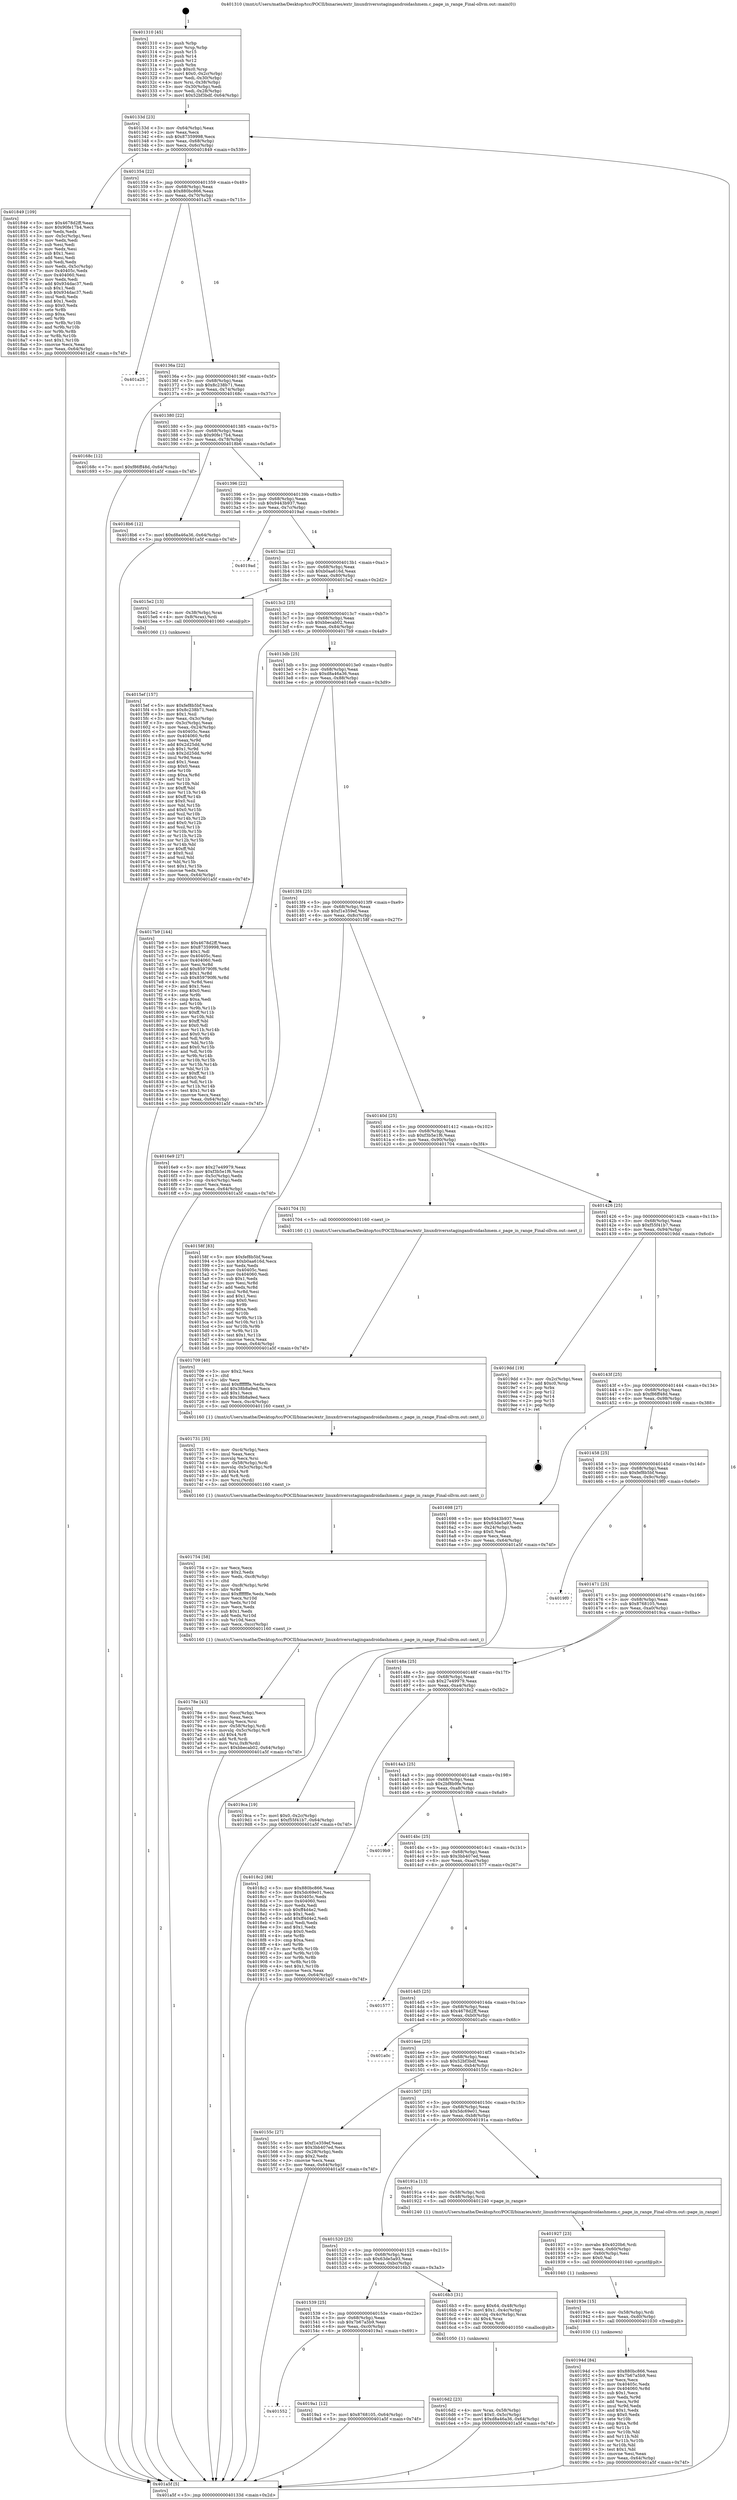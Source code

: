 digraph "0x401310" {
  label = "0x401310 (/mnt/c/Users/mathe/Desktop/tcc/POCII/binaries/extr_linuxdriversstagingandroidashmem.c_page_in_range_Final-ollvm.out::main(0))"
  labelloc = "t"
  node[shape=record]

  Entry [label="",width=0.3,height=0.3,shape=circle,fillcolor=black,style=filled]
  "0x40133d" [label="{
     0x40133d [23]\l
     | [instrs]\l
     &nbsp;&nbsp;0x40133d \<+3\>: mov -0x64(%rbp),%eax\l
     &nbsp;&nbsp;0x401340 \<+2\>: mov %eax,%ecx\l
     &nbsp;&nbsp;0x401342 \<+6\>: sub $0x87359998,%ecx\l
     &nbsp;&nbsp;0x401348 \<+3\>: mov %eax,-0x68(%rbp)\l
     &nbsp;&nbsp;0x40134b \<+3\>: mov %ecx,-0x6c(%rbp)\l
     &nbsp;&nbsp;0x40134e \<+6\>: je 0000000000401849 \<main+0x539\>\l
  }"]
  "0x401849" [label="{
     0x401849 [109]\l
     | [instrs]\l
     &nbsp;&nbsp;0x401849 \<+5\>: mov $0x4678d2ff,%eax\l
     &nbsp;&nbsp;0x40184e \<+5\>: mov $0x90fe17b4,%ecx\l
     &nbsp;&nbsp;0x401853 \<+2\>: xor %edx,%edx\l
     &nbsp;&nbsp;0x401855 \<+3\>: mov -0x5c(%rbp),%esi\l
     &nbsp;&nbsp;0x401858 \<+2\>: mov %edx,%edi\l
     &nbsp;&nbsp;0x40185a \<+2\>: sub %esi,%edi\l
     &nbsp;&nbsp;0x40185c \<+2\>: mov %edx,%esi\l
     &nbsp;&nbsp;0x40185e \<+3\>: sub $0x1,%esi\l
     &nbsp;&nbsp;0x401861 \<+2\>: add %esi,%edi\l
     &nbsp;&nbsp;0x401863 \<+2\>: sub %edi,%edx\l
     &nbsp;&nbsp;0x401865 \<+3\>: mov %edx,-0x5c(%rbp)\l
     &nbsp;&nbsp;0x401868 \<+7\>: mov 0x40405c,%edx\l
     &nbsp;&nbsp;0x40186f \<+7\>: mov 0x404060,%esi\l
     &nbsp;&nbsp;0x401876 \<+2\>: mov %edx,%edi\l
     &nbsp;&nbsp;0x401878 \<+6\>: add $0x934dac37,%edi\l
     &nbsp;&nbsp;0x40187e \<+3\>: sub $0x1,%edi\l
     &nbsp;&nbsp;0x401881 \<+6\>: sub $0x934dac37,%edi\l
     &nbsp;&nbsp;0x401887 \<+3\>: imul %edi,%edx\l
     &nbsp;&nbsp;0x40188a \<+3\>: and $0x1,%edx\l
     &nbsp;&nbsp;0x40188d \<+3\>: cmp $0x0,%edx\l
     &nbsp;&nbsp;0x401890 \<+4\>: sete %r8b\l
     &nbsp;&nbsp;0x401894 \<+3\>: cmp $0xa,%esi\l
     &nbsp;&nbsp;0x401897 \<+4\>: setl %r9b\l
     &nbsp;&nbsp;0x40189b \<+3\>: mov %r8b,%r10b\l
     &nbsp;&nbsp;0x40189e \<+3\>: and %r9b,%r10b\l
     &nbsp;&nbsp;0x4018a1 \<+3\>: xor %r9b,%r8b\l
     &nbsp;&nbsp;0x4018a4 \<+3\>: or %r8b,%r10b\l
     &nbsp;&nbsp;0x4018a7 \<+4\>: test $0x1,%r10b\l
     &nbsp;&nbsp;0x4018ab \<+3\>: cmovne %ecx,%eax\l
     &nbsp;&nbsp;0x4018ae \<+3\>: mov %eax,-0x64(%rbp)\l
     &nbsp;&nbsp;0x4018b1 \<+5\>: jmp 0000000000401a5f \<main+0x74f\>\l
  }"]
  "0x401354" [label="{
     0x401354 [22]\l
     | [instrs]\l
     &nbsp;&nbsp;0x401354 \<+5\>: jmp 0000000000401359 \<main+0x49\>\l
     &nbsp;&nbsp;0x401359 \<+3\>: mov -0x68(%rbp),%eax\l
     &nbsp;&nbsp;0x40135c \<+5\>: sub $0x880bc866,%eax\l
     &nbsp;&nbsp;0x401361 \<+3\>: mov %eax,-0x70(%rbp)\l
     &nbsp;&nbsp;0x401364 \<+6\>: je 0000000000401a25 \<main+0x715\>\l
  }"]
  Exit [label="",width=0.3,height=0.3,shape=circle,fillcolor=black,style=filled,peripheries=2]
  "0x401a25" [label="{
     0x401a25\l
  }", style=dashed]
  "0x40136a" [label="{
     0x40136a [22]\l
     | [instrs]\l
     &nbsp;&nbsp;0x40136a \<+5\>: jmp 000000000040136f \<main+0x5f\>\l
     &nbsp;&nbsp;0x40136f \<+3\>: mov -0x68(%rbp),%eax\l
     &nbsp;&nbsp;0x401372 \<+5\>: sub $0x8c238b71,%eax\l
     &nbsp;&nbsp;0x401377 \<+3\>: mov %eax,-0x74(%rbp)\l
     &nbsp;&nbsp;0x40137a \<+6\>: je 000000000040168c \<main+0x37c\>\l
  }"]
  "0x401552" [label="{
     0x401552\l
  }", style=dashed]
  "0x40168c" [label="{
     0x40168c [12]\l
     | [instrs]\l
     &nbsp;&nbsp;0x40168c \<+7\>: movl $0xf86ff48d,-0x64(%rbp)\l
     &nbsp;&nbsp;0x401693 \<+5\>: jmp 0000000000401a5f \<main+0x74f\>\l
  }"]
  "0x401380" [label="{
     0x401380 [22]\l
     | [instrs]\l
     &nbsp;&nbsp;0x401380 \<+5\>: jmp 0000000000401385 \<main+0x75\>\l
     &nbsp;&nbsp;0x401385 \<+3\>: mov -0x68(%rbp),%eax\l
     &nbsp;&nbsp;0x401388 \<+5\>: sub $0x90fe17b4,%eax\l
     &nbsp;&nbsp;0x40138d \<+3\>: mov %eax,-0x78(%rbp)\l
     &nbsp;&nbsp;0x401390 \<+6\>: je 00000000004018b6 \<main+0x5a6\>\l
  }"]
  "0x4019a1" [label="{
     0x4019a1 [12]\l
     | [instrs]\l
     &nbsp;&nbsp;0x4019a1 \<+7\>: movl $0x8768105,-0x64(%rbp)\l
     &nbsp;&nbsp;0x4019a8 \<+5\>: jmp 0000000000401a5f \<main+0x74f\>\l
  }"]
  "0x4018b6" [label="{
     0x4018b6 [12]\l
     | [instrs]\l
     &nbsp;&nbsp;0x4018b6 \<+7\>: movl $0xd8a46a36,-0x64(%rbp)\l
     &nbsp;&nbsp;0x4018bd \<+5\>: jmp 0000000000401a5f \<main+0x74f\>\l
  }"]
  "0x401396" [label="{
     0x401396 [22]\l
     | [instrs]\l
     &nbsp;&nbsp;0x401396 \<+5\>: jmp 000000000040139b \<main+0x8b\>\l
     &nbsp;&nbsp;0x40139b \<+3\>: mov -0x68(%rbp),%eax\l
     &nbsp;&nbsp;0x40139e \<+5\>: sub $0x9443b937,%eax\l
     &nbsp;&nbsp;0x4013a3 \<+3\>: mov %eax,-0x7c(%rbp)\l
     &nbsp;&nbsp;0x4013a6 \<+6\>: je 00000000004019ad \<main+0x69d\>\l
  }"]
  "0x40194d" [label="{
     0x40194d [84]\l
     | [instrs]\l
     &nbsp;&nbsp;0x40194d \<+5\>: mov $0x880bc866,%eax\l
     &nbsp;&nbsp;0x401952 \<+5\>: mov $0x7b67a5b9,%esi\l
     &nbsp;&nbsp;0x401957 \<+2\>: xor %ecx,%ecx\l
     &nbsp;&nbsp;0x401959 \<+7\>: mov 0x40405c,%edx\l
     &nbsp;&nbsp;0x401960 \<+8\>: mov 0x404060,%r8d\l
     &nbsp;&nbsp;0x401968 \<+3\>: sub $0x1,%ecx\l
     &nbsp;&nbsp;0x40196b \<+3\>: mov %edx,%r9d\l
     &nbsp;&nbsp;0x40196e \<+3\>: add %ecx,%r9d\l
     &nbsp;&nbsp;0x401971 \<+4\>: imul %r9d,%edx\l
     &nbsp;&nbsp;0x401975 \<+3\>: and $0x1,%edx\l
     &nbsp;&nbsp;0x401978 \<+3\>: cmp $0x0,%edx\l
     &nbsp;&nbsp;0x40197b \<+4\>: sete %r10b\l
     &nbsp;&nbsp;0x40197f \<+4\>: cmp $0xa,%r8d\l
     &nbsp;&nbsp;0x401983 \<+4\>: setl %r11b\l
     &nbsp;&nbsp;0x401987 \<+3\>: mov %r10b,%bl\l
     &nbsp;&nbsp;0x40198a \<+3\>: and %r11b,%bl\l
     &nbsp;&nbsp;0x40198d \<+3\>: xor %r11b,%r10b\l
     &nbsp;&nbsp;0x401990 \<+3\>: or %r10b,%bl\l
     &nbsp;&nbsp;0x401993 \<+3\>: test $0x1,%bl\l
     &nbsp;&nbsp;0x401996 \<+3\>: cmovne %esi,%eax\l
     &nbsp;&nbsp;0x401999 \<+3\>: mov %eax,-0x64(%rbp)\l
     &nbsp;&nbsp;0x40199c \<+5\>: jmp 0000000000401a5f \<main+0x74f\>\l
  }"]
  "0x4019ad" [label="{
     0x4019ad\l
  }", style=dashed]
  "0x4013ac" [label="{
     0x4013ac [22]\l
     | [instrs]\l
     &nbsp;&nbsp;0x4013ac \<+5\>: jmp 00000000004013b1 \<main+0xa1\>\l
     &nbsp;&nbsp;0x4013b1 \<+3\>: mov -0x68(%rbp),%eax\l
     &nbsp;&nbsp;0x4013b4 \<+5\>: sub $0xb0aa616d,%eax\l
     &nbsp;&nbsp;0x4013b9 \<+3\>: mov %eax,-0x80(%rbp)\l
     &nbsp;&nbsp;0x4013bc \<+6\>: je 00000000004015e2 \<main+0x2d2\>\l
  }"]
  "0x40193e" [label="{
     0x40193e [15]\l
     | [instrs]\l
     &nbsp;&nbsp;0x40193e \<+4\>: mov -0x58(%rbp),%rdi\l
     &nbsp;&nbsp;0x401942 \<+6\>: mov %eax,-0xd0(%rbp)\l
     &nbsp;&nbsp;0x401948 \<+5\>: call 0000000000401030 \<free@plt\>\l
     | [calls]\l
     &nbsp;&nbsp;0x401030 \{1\} (unknown)\l
  }"]
  "0x4015e2" [label="{
     0x4015e2 [13]\l
     | [instrs]\l
     &nbsp;&nbsp;0x4015e2 \<+4\>: mov -0x38(%rbp),%rax\l
     &nbsp;&nbsp;0x4015e6 \<+4\>: mov 0x8(%rax),%rdi\l
     &nbsp;&nbsp;0x4015ea \<+5\>: call 0000000000401060 \<atoi@plt\>\l
     | [calls]\l
     &nbsp;&nbsp;0x401060 \{1\} (unknown)\l
  }"]
  "0x4013c2" [label="{
     0x4013c2 [25]\l
     | [instrs]\l
     &nbsp;&nbsp;0x4013c2 \<+5\>: jmp 00000000004013c7 \<main+0xb7\>\l
     &nbsp;&nbsp;0x4013c7 \<+3\>: mov -0x68(%rbp),%eax\l
     &nbsp;&nbsp;0x4013ca \<+5\>: sub $0xbbecab02,%eax\l
     &nbsp;&nbsp;0x4013cf \<+6\>: mov %eax,-0x84(%rbp)\l
     &nbsp;&nbsp;0x4013d5 \<+6\>: je 00000000004017b9 \<main+0x4a9\>\l
  }"]
  "0x401927" [label="{
     0x401927 [23]\l
     | [instrs]\l
     &nbsp;&nbsp;0x401927 \<+10\>: movabs $0x4020b6,%rdi\l
     &nbsp;&nbsp;0x401931 \<+3\>: mov %eax,-0x60(%rbp)\l
     &nbsp;&nbsp;0x401934 \<+3\>: mov -0x60(%rbp),%esi\l
     &nbsp;&nbsp;0x401937 \<+2\>: mov $0x0,%al\l
     &nbsp;&nbsp;0x401939 \<+5\>: call 0000000000401040 \<printf@plt\>\l
     | [calls]\l
     &nbsp;&nbsp;0x401040 \{1\} (unknown)\l
  }"]
  "0x4017b9" [label="{
     0x4017b9 [144]\l
     | [instrs]\l
     &nbsp;&nbsp;0x4017b9 \<+5\>: mov $0x4678d2ff,%eax\l
     &nbsp;&nbsp;0x4017be \<+5\>: mov $0x87359998,%ecx\l
     &nbsp;&nbsp;0x4017c3 \<+2\>: mov $0x1,%dl\l
     &nbsp;&nbsp;0x4017c5 \<+7\>: mov 0x40405c,%esi\l
     &nbsp;&nbsp;0x4017cc \<+7\>: mov 0x404060,%edi\l
     &nbsp;&nbsp;0x4017d3 \<+3\>: mov %esi,%r8d\l
     &nbsp;&nbsp;0x4017d6 \<+7\>: add $0x859790f6,%r8d\l
     &nbsp;&nbsp;0x4017dd \<+4\>: sub $0x1,%r8d\l
     &nbsp;&nbsp;0x4017e1 \<+7\>: sub $0x859790f6,%r8d\l
     &nbsp;&nbsp;0x4017e8 \<+4\>: imul %r8d,%esi\l
     &nbsp;&nbsp;0x4017ec \<+3\>: and $0x1,%esi\l
     &nbsp;&nbsp;0x4017ef \<+3\>: cmp $0x0,%esi\l
     &nbsp;&nbsp;0x4017f2 \<+4\>: sete %r9b\l
     &nbsp;&nbsp;0x4017f6 \<+3\>: cmp $0xa,%edi\l
     &nbsp;&nbsp;0x4017f9 \<+4\>: setl %r10b\l
     &nbsp;&nbsp;0x4017fd \<+3\>: mov %r9b,%r11b\l
     &nbsp;&nbsp;0x401800 \<+4\>: xor $0xff,%r11b\l
     &nbsp;&nbsp;0x401804 \<+3\>: mov %r10b,%bl\l
     &nbsp;&nbsp;0x401807 \<+3\>: xor $0xff,%bl\l
     &nbsp;&nbsp;0x40180a \<+3\>: xor $0x0,%dl\l
     &nbsp;&nbsp;0x40180d \<+3\>: mov %r11b,%r14b\l
     &nbsp;&nbsp;0x401810 \<+4\>: and $0x0,%r14b\l
     &nbsp;&nbsp;0x401814 \<+3\>: and %dl,%r9b\l
     &nbsp;&nbsp;0x401817 \<+3\>: mov %bl,%r15b\l
     &nbsp;&nbsp;0x40181a \<+4\>: and $0x0,%r15b\l
     &nbsp;&nbsp;0x40181e \<+3\>: and %dl,%r10b\l
     &nbsp;&nbsp;0x401821 \<+3\>: or %r9b,%r14b\l
     &nbsp;&nbsp;0x401824 \<+3\>: or %r10b,%r15b\l
     &nbsp;&nbsp;0x401827 \<+3\>: xor %r15b,%r14b\l
     &nbsp;&nbsp;0x40182a \<+3\>: or %bl,%r11b\l
     &nbsp;&nbsp;0x40182d \<+4\>: xor $0xff,%r11b\l
     &nbsp;&nbsp;0x401831 \<+3\>: or $0x0,%dl\l
     &nbsp;&nbsp;0x401834 \<+3\>: and %dl,%r11b\l
     &nbsp;&nbsp;0x401837 \<+3\>: or %r11b,%r14b\l
     &nbsp;&nbsp;0x40183a \<+4\>: test $0x1,%r14b\l
     &nbsp;&nbsp;0x40183e \<+3\>: cmovne %ecx,%eax\l
     &nbsp;&nbsp;0x401841 \<+3\>: mov %eax,-0x64(%rbp)\l
     &nbsp;&nbsp;0x401844 \<+5\>: jmp 0000000000401a5f \<main+0x74f\>\l
  }"]
  "0x4013db" [label="{
     0x4013db [25]\l
     | [instrs]\l
     &nbsp;&nbsp;0x4013db \<+5\>: jmp 00000000004013e0 \<main+0xd0\>\l
     &nbsp;&nbsp;0x4013e0 \<+3\>: mov -0x68(%rbp),%eax\l
     &nbsp;&nbsp;0x4013e3 \<+5\>: sub $0xd8a46a36,%eax\l
     &nbsp;&nbsp;0x4013e8 \<+6\>: mov %eax,-0x88(%rbp)\l
     &nbsp;&nbsp;0x4013ee \<+6\>: je 00000000004016e9 \<main+0x3d9\>\l
  }"]
  "0x40178e" [label="{
     0x40178e [43]\l
     | [instrs]\l
     &nbsp;&nbsp;0x40178e \<+6\>: mov -0xcc(%rbp),%ecx\l
     &nbsp;&nbsp;0x401794 \<+3\>: imul %eax,%ecx\l
     &nbsp;&nbsp;0x401797 \<+3\>: movslq %ecx,%rsi\l
     &nbsp;&nbsp;0x40179a \<+4\>: mov -0x58(%rbp),%rdi\l
     &nbsp;&nbsp;0x40179e \<+4\>: movslq -0x5c(%rbp),%r8\l
     &nbsp;&nbsp;0x4017a2 \<+4\>: shl $0x4,%r8\l
     &nbsp;&nbsp;0x4017a6 \<+3\>: add %r8,%rdi\l
     &nbsp;&nbsp;0x4017a9 \<+4\>: mov %rsi,0x8(%rdi)\l
     &nbsp;&nbsp;0x4017ad \<+7\>: movl $0xbbecab02,-0x64(%rbp)\l
     &nbsp;&nbsp;0x4017b4 \<+5\>: jmp 0000000000401a5f \<main+0x74f\>\l
  }"]
  "0x4016e9" [label="{
     0x4016e9 [27]\l
     | [instrs]\l
     &nbsp;&nbsp;0x4016e9 \<+5\>: mov $0x27e49979,%eax\l
     &nbsp;&nbsp;0x4016ee \<+5\>: mov $0xf3b5e1f6,%ecx\l
     &nbsp;&nbsp;0x4016f3 \<+3\>: mov -0x5c(%rbp),%edx\l
     &nbsp;&nbsp;0x4016f6 \<+3\>: cmp -0x4c(%rbp),%edx\l
     &nbsp;&nbsp;0x4016f9 \<+3\>: cmovl %ecx,%eax\l
     &nbsp;&nbsp;0x4016fc \<+3\>: mov %eax,-0x64(%rbp)\l
     &nbsp;&nbsp;0x4016ff \<+5\>: jmp 0000000000401a5f \<main+0x74f\>\l
  }"]
  "0x4013f4" [label="{
     0x4013f4 [25]\l
     | [instrs]\l
     &nbsp;&nbsp;0x4013f4 \<+5\>: jmp 00000000004013f9 \<main+0xe9\>\l
     &nbsp;&nbsp;0x4013f9 \<+3\>: mov -0x68(%rbp),%eax\l
     &nbsp;&nbsp;0x4013fc \<+5\>: sub $0xf1e359ef,%eax\l
     &nbsp;&nbsp;0x401401 \<+6\>: mov %eax,-0x8c(%rbp)\l
     &nbsp;&nbsp;0x401407 \<+6\>: je 000000000040158f \<main+0x27f\>\l
  }"]
  "0x401754" [label="{
     0x401754 [58]\l
     | [instrs]\l
     &nbsp;&nbsp;0x401754 \<+2\>: xor %ecx,%ecx\l
     &nbsp;&nbsp;0x401756 \<+5\>: mov $0x2,%edx\l
     &nbsp;&nbsp;0x40175b \<+6\>: mov %edx,-0xc8(%rbp)\l
     &nbsp;&nbsp;0x401761 \<+1\>: cltd\l
     &nbsp;&nbsp;0x401762 \<+7\>: mov -0xc8(%rbp),%r9d\l
     &nbsp;&nbsp;0x401769 \<+3\>: idiv %r9d\l
     &nbsp;&nbsp;0x40176c \<+6\>: imul $0xfffffffe,%edx,%edx\l
     &nbsp;&nbsp;0x401772 \<+3\>: mov %ecx,%r10d\l
     &nbsp;&nbsp;0x401775 \<+3\>: sub %edx,%r10d\l
     &nbsp;&nbsp;0x401778 \<+2\>: mov %ecx,%edx\l
     &nbsp;&nbsp;0x40177a \<+3\>: sub $0x1,%edx\l
     &nbsp;&nbsp;0x40177d \<+3\>: add %edx,%r10d\l
     &nbsp;&nbsp;0x401780 \<+3\>: sub %r10d,%ecx\l
     &nbsp;&nbsp;0x401783 \<+6\>: mov %ecx,-0xcc(%rbp)\l
     &nbsp;&nbsp;0x401789 \<+5\>: call 0000000000401160 \<next_i\>\l
     | [calls]\l
     &nbsp;&nbsp;0x401160 \{1\} (/mnt/c/Users/mathe/Desktop/tcc/POCII/binaries/extr_linuxdriversstagingandroidashmem.c_page_in_range_Final-ollvm.out::next_i)\l
  }"]
  "0x40158f" [label="{
     0x40158f [83]\l
     | [instrs]\l
     &nbsp;&nbsp;0x40158f \<+5\>: mov $0xfef8b5bf,%eax\l
     &nbsp;&nbsp;0x401594 \<+5\>: mov $0xb0aa616d,%ecx\l
     &nbsp;&nbsp;0x401599 \<+2\>: xor %edx,%edx\l
     &nbsp;&nbsp;0x40159b \<+7\>: mov 0x40405c,%esi\l
     &nbsp;&nbsp;0x4015a2 \<+7\>: mov 0x404060,%edi\l
     &nbsp;&nbsp;0x4015a9 \<+3\>: sub $0x1,%edx\l
     &nbsp;&nbsp;0x4015ac \<+3\>: mov %esi,%r8d\l
     &nbsp;&nbsp;0x4015af \<+3\>: add %edx,%r8d\l
     &nbsp;&nbsp;0x4015b2 \<+4\>: imul %r8d,%esi\l
     &nbsp;&nbsp;0x4015b6 \<+3\>: and $0x1,%esi\l
     &nbsp;&nbsp;0x4015b9 \<+3\>: cmp $0x0,%esi\l
     &nbsp;&nbsp;0x4015bc \<+4\>: sete %r9b\l
     &nbsp;&nbsp;0x4015c0 \<+3\>: cmp $0xa,%edi\l
     &nbsp;&nbsp;0x4015c3 \<+4\>: setl %r10b\l
     &nbsp;&nbsp;0x4015c7 \<+3\>: mov %r9b,%r11b\l
     &nbsp;&nbsp;0x4015ca \<+3\>: and %r10b,%r11b\l
     &nbsp;&nbsp;0x4015cd \<+3\>: xor %r10b,%r9b\l
     &nbsp;&nbsp;0x4015d0 \<+3\>: or %r9b,%r11b\l
     &nbsp;&nbsp;0x4015d3 \<+4\>: test $0x1,%r11b\l
     &nbsp;&nbsp;0x4015d7 \<+3\>: cmovne %ecx,%eax\l
     &nbsp;&nbsp;0x4015da \<+3\>: mov %eax,-0x64(%rbp)\l
     &nbsp;&nbsp;0x4015dd \<+5\>: jmp 0000000000401a5f \<main+0x74f\>\l
  }"]
  "0x40140d" [label="{
     0x40140d [25]\l
     | [instrs]\l
     &nbsp;&nbsp;0x40140d \<+5\>: jmp 0000000000401412 \<main+0x102\>\l
     &nbsp;&nbsp;0x401412 \<+3\>: mov -0x68(%rbp),%eax\l
     &nbsp;&nbsp;0x401415 \<+5\>: sub $0xf3b5e1f6,%eax\l
     &nbsp;&nbsp;0x40141a \<+6\>: mov %eax,-0x90(%rbp)\l
     &nbsp;&nbsp;0x401420 \<+6\>: je 0000000000401704 \<main+0x3f4\>\l
  }"]
  "0x401731" [label="{
     0x401731 [35]\l
     | [instrs]\l
     &nbsp;&nbsp;0x401731 \<+6\>: mov -0xc4(%rbp),%ecx\l
     &nbsp;&nbsp;0x401737 \<+3\>: imul %eax,%ecx\l
     &nbsp;&nbsp;0x40173a \<+3\>: movslq %ecx,%rsi\l
     &nbsp;&nbsp;0x40173d \<+4\>: mov -0x58(%rbp),%rdi\l
     &nbsp;&nbsp;0x401741 \<+4\>: movslq -0x5c(%rbp),%r8\l
     &nbsp;&nbsp;0x401745 \<+4\>: shl $0x4,%r8\l
     &nbsp;&nbsp;0x401749 \<+3\>: add %r8,%rdi\l
     &nbsp;&nbsp;0x40174c \<+3\>: mov %rsi,(%rdi)\l
     &nbsp;&nbsp;0x40174f \<+5\>: call 0000000000401160 \<next_i\>\l
     | [calls]\l
     &nbsp;&nbsp;0x401160 \{1\} (/mnt/c/Users/mathe/Desktop/tcc/POCII/binaries/extr_linuxdriversstagingandroidashmem.c_page_in_range_Final-ollvm.out::next_i)\l
  }"]
  "0x401704" [label="{
     0x401704 [5]\l
     | [instrs]\l
     &nbsp;&nbsp;0x401704 \<+5\>: call 0000000000401160 \<next_i\>\l
     | [calls]\l
     &nbsp;&nbsp;0x401160 \{1\} (/mnt/c/Users/mathe/Desktop/tcc/POCII/binaries/extr_linuxdriversstagingandroidashmem.c_page_in_range_Final-ollvm.out::next_i)\l
  }"]
  "0x401426" [label="{
     0x401426 [25]\l
     | [instrs]\l
     &nbsp;&nbsp;0x401426 \<+5\>: jmp 000000000040142b \<main+0x11b\>\l
     &nbsp;&nbsp;0x40142b \<+3\>: mov -0x68(%rbp),%eax\l
     &nbsp;&nbsp;0x40142e \<+5\>: sub $0xf55f41b7,%eax\l
     &nbsp;&nbsp;0x401433 \<+6\>: mov %eax,-0x94(%rbp)\l
     &nbsp;&nbsp;0x401439 \<+6\>: je 00000000004019dd \<main+0x6cd\>\l
  }"]
  "0x401709" [label="{
     0x401709 [40]\l
     | [instrs]\l
     &nbsp;&nbsp;0x401709 \<+5\>: mov $0x2,%ecx\l
     &nbsp;&nbsp;0x40170e \<+1\>: cltd\l
     &nbsp;&nbsp;0x40170f \<+2\>: idiv %ecx\l
     &nbsp;&nbsp;0x401711 \<+6\>: imul $0xfffffffe,%edx,%ecx\l
     &nbsp;&nbsp;0x401717 \<+6\>: add $0x38b8a9ed,%ecx\l
     &nbsp;&nbsp;0x40171d \<+3\>: add $0x1,%ecx\l
     &nbsp;&nbsp;0x401720 \<+6\>: sub $0x38b8a9ed,%ecx\l
     &nbsp;&nbsp;0x401726 \<+6\>: mov %ecx,-0xc4(%rbp)\l
     &nbsp;&nbsp;0x40172c \<+5\>: call 0000000000401160 \<next_i\>\l
     | [calls]\l
     &nbsp;&nbsp;0x401160 \{1\} (/mnt/c/Users/mathe/Desktop/tcc/POCII/binaries/extr_linuxdriversstagingandroidashmem.c_page_in_range_Final-ollvm.out::next_i)\l
  }"]
  "0x4019dd" [label="{
     0x4019dd [19]\l
     | [instrs]\l
     &nbsp;&nbsp;0x4019dd \<+3\>: mov -0x2c(%rbp),%eax\l
     &nbsp;&nbsp;0x4019e0 \<+7\>: add $0xc0,%rsp\l
     &nbsp;&nbsp;0x4019e7 \<+1\>: pop %rbx\l
     &nbsp;&nbsp;0x4019e8 \<+2\>: pop %r12\l
     &nbsp;&nbsp;0x4019ea \<+2\>: pop %r14\l
     &nbsp;&nbsp;0x4019ec \<+2\>: pop %r15\l
     &nbsp;&nbsp;0x4019ee \<+1\>: pop %rbp\l
     &nbsp;&nbsp;0x4019ef \<+1\>: ret\l
  }"]
  "0x40143f" [label="{
     0x40143f [25]\l
     | [instrs]\l
     &nbsp;&nbsp;0x40143f \<+5\>: jmp 0000000000401444 \<main+0x134\>\l
     &nbsp;&nbsp;0x401444 \<+3\>: mov -0x68(%rbp),%eax\l
     &nbsp;&nbsp;0x401447 \<+5\>: sub $0xf86ff48d,%eax\l
     &nbsp;&nbsp;0x40144c \<+6\>: mov %eax,-0x98(%rbp)\l
     &nbsp;&nbsp;0x401452 \<+6\>: je 0000000000401698 \<main+0x388\>\l
  }"]
  "0x4016d2" [label="{
     0x4016d2 [23]\l
     | [instrs]\l
     &nbsp;&nbsp;0x4016d2 \<+4\>: mov %rax,-0x58(%rbp)\l
     &nbsp;&nbsp;0x4016d6 \<+7\>: movl $0x0,-0x5c(%rbp)\l
     &nbsp;&nbsp;0x4016dd \<+7\>: movl $0xd8a46a36,-0x64(%rbp)\l
     &nbsp;&nbsp;0x4016e4 \<+5\>: jmp 0000000000401a5f \<main+0x74f\>\l
  }"]
  "0x401698" [label="{
     0x401698 [27]\l
     | [instrs]\l
     &nbsp;&nbsp;0x401698 \<+5\>: mov $0x9443b937,%eax\l
     &nbsp;&nbsp;0x40169d \<+5\>: mov $0x63de5a93,%ecx\l
     &nbsp;&nbsp;0x4016a2 \<+3\>: mov -0x24(%rbp),%edx\l
     &nbsp;&nbsp;0x4016a5 \<+3\>: cmp $0x0,%edx\l
     &nbsp;&nbsp;0x4016a8 \<+3\>: cmove %ecx,%eax\l
     &nbsp;&nbsp;0x4016ab \<+3\>: mov %eax,-0x64(%rbp)\l
     &nbsp;&nbsp;0x4016ae \<+5\>: jmp 0000000000401a5f \<main+0x74f\>\l
  }"]
  "0x401458" [label="{
     0x401458 [25]\l
     | [instrs]\l
     &nbsp;&nbsp;0x401458 \<+5\>: jmp 000000000040145d \<main+0x14d\>\l
     &nbsp;&nbsp;0x40145d \<+3\>: mov -0x68(%rbp),%eax\l
     &nbsp;&nbsp;0x401460 \<+5\>: sub $0xfef8b5bf,%eax\l
     &nbsp;&nbsp;0x401465 \<+6\>: mov %eax,-0x9c(%rbp)\l
     &nbsp;&nbsp;0x40146b \<+6\>: je 00000000004019f0 \<main+0x6e0\>\l
  }"]
  "0x401539" [label="{
     0x401539 [25]\l
     | [instrs]\l
     &nbsp;&nbsp;0x401539 \<+5\>: jmp 000000000040153e \<main+0x22e\>\l
     &nbsp;&nbsp;0x40153e \<+3\>: mov -0x68(%rbp),%eax\l
     &nbsp;&nbsp;0x401541 \<+5\>: sub $0x7b67a5b9,%eax\l
     &nbsp;&nbsp;0x401546 \<+6\>: mov %eax,-0xc0(%rbp)\l
     &nbsp;&nbsp;0x40154c \<+6\>: je 00000000004019a1 \<main+0x691\>\l
  }"]
  "0x4019f0" [label="{
     0x4019f0\l
  }", style=dashed]
  "0x401471" [label="{
     0x401471 [25]\l
     | [instrs]\l
     &nbsp;&nbsp;0x401471 \<+5\>: jmp 0000000000401476 \<main+0x166\>\l
     &nbsp;&nbsp;0x401476 \<+3\>: mov -0x68(%rbp),%eax\l
     &nbsp;&nbsp;0x401479 \<+5\>: sub $0x8768105,%eax\l
     &nbsp;&nbsp;0x40147e \<+6\>: mov %eax,-0xa0(%rbp)\l
     &nbsp;&nbsp;0x401484 \<+6\>: je 00000000004019ca \<main+0x6ba\>\l
  }"]
  "0x4016b3" [label="{
     0x4016b3 [31]\l
     | [instrs]\l
     &nbsp;&nbsp;0x4016b3 \<+8\>: movq $0x64,-0x48(%rbp)\l
     &nbsp;&nbsp;0x4016bb \<+7\>: movl $0x1,-0x4c(%rbp)\l
     &nbsp;&nbsp;0x4016c2 \<+4\>: movslq -0x4c(%rbp),%rax\l
     &nbsp;&nbsp;0x4016c6 \<+4\>: shl $0x4,%rax\l
     &nbsp;&nbsp;0x4016ca \<+3\>: mov %rax,%rdi\l
     &nbsp;&nbsp;0x4016cd \<+5\>: call 0000000000401050 \<malloc@plt\>\l
     | [calls]\l
     &nbsp;&nbsp;0x401050 \{1\} (unknown)\l
  }"]
  "0x4019ca" [label="{
     0x4019ca [19]\l
     | [instrs]\l
     &nbsp;&nbsp;0x4019ca \<+7\>: movl $0x0,-0x2c(%rbp)\l
     &nbsp;&nbsp;0x4019d1 \<+7\>: movl $0xf55f41b7,-0x64(%rbp)\l
     &nbsp;&nbsp;0x4019d8 \<+5\>: jmp 0000000000401a5f \<main+0x74f\>\l
  }"]
  "0x40148a" [label="{
     0x40148a [25]\l
     | [instrs]\l
     &nbsp;&nbsp;0x40148a \<+5\>: jmp 000000000040148f \<main+0x17f\>\l
     &nbsp;&nbsp;0x40148f \<+3\>: mov -0x68(%rbp),%eax\l
     &nbsp;&nbsp;0x401492 \<+5\>: sub $0x27e49979,%eax\l
     &nbsp;&nbsp;0x401497 \<+6\>: mov %eax,-0xa4(%rbp)\l
     &nbsp;&nbsp;0x40149d \<+6\>: je 00000000004018c2 \<main+0x5b2\>\l
  }"]
  "0x401520" [label="{
     0x401520 [25]\l
     | [instrs]\l
     &nbsp;&nbsp;0x401520 \<+5\>: jmp 0000000000401525 \<main+0x215\>\l
     &nbsp;&nbsp;0x401525 \<+3\>: mov -0x68(%rbp),%eax\l
     &nbsp;&nbsp;0x401528 \<+5\>: sub $0x63de5a93,%eax\l
     &nbsp;&nbsp;0x40152d \<+6\>: mov %eax,-0xbc(%rbp)\l
     &nbsp;&nbsp;0x401533 \<+6\>: je 00000000004016b3 \<main+0x3a3\>\l
  }"]
  "0x4018c2" [label="{
     0x4018c2 [88]\l
     | [instrs]\l
     &nbsp;&nbsp;0x4018c2 \<+5\>: mov $0x880bc866,%eax\l
     &nbsp;&nbsp;0x4018c7 \<+5\>: mov $0x5dc69e01,%ecx\l
     &nbsp;&nbsp;0x4018cc \<+7\>: mov 0x40405c,%edx\l
     &nbsp;&nbsp;0x4018d3 \<+7\>: mov 0x404060,%esi\l
     &nbsp;&nbsp;0x4018da \<+2\>: mov %edx,%edi\l
     &nbsp;&nbsp;0x4018dc \<+6\>: sub $0xff4d4e2,%edi\l
     &nbsp;&nbsp;0x4018e2 \<+3\>: sub $0x1,%edi\l
     &nbsp;&nbsp;0x4018e5 \<+6\>: add $0xff4d4e2,%edi\l
     &nbsp;&nbsp;0x4018eb \<+3\>: imul %edi,%edx\l
     &nbsp;&nbsp;0x4018ee \<+3\>: and $0x1,%edx\l
     &nbsp;&nbsp;0x4018f1 \<+3\>: cmp $0x0,%edx\l
     &nbsp;&nbsp;0x4018f4 \<+4\>: sete %r8b\l
     &nbsp;&nbsp;0x4018f8 \<+3\>: cmp $0xa,%esi\l
     &nbsp;&nbsp;0x4018fb \<+4\>: setl %r9b\l
     &nbsp;&nbsp;0x4018ff \<+3\>: mov %r8b,%r10b\l
     &nbsp;&nbsp;0x401902 \<+3\>: and %r9b,%r10b\l
     &nbsp;&nbsp;0x401905 \<+3\>: xor %r9b,%r8b\l
     &nbsp;&nbsp;0x401908 \<+3\>: or %r8b,%r10b\l
     &nbsp;&nbsp;0x40190b \<+4\>: test $0x1,%r10b\l
     &nbsp;&nbsp;0x40190f \<+3\>: cmovne %ecx,%eax\l
     &nbsp;&nbsp;0x401912 \<+3\>: mov %eax,-0x64(%rbp)\l
     &nbsp;&nbsp;0x401915 \<+5\>: jmp 0000000000401a5f \<main+0x74f\>\l
  }"]
  "0x4014a3" [label="{
     0x4014a3 [25]\l
     | [instrs]\l
     &nbsp;&nbsp;0x4014a3 \<+5\>: jmp 00000000004014a8 \<main+0x198\>\l
     &nbsp;&nbsp;0x4014a8 \<+3\>: mov -0x68(%rbp),%eax\l
     &nbsp;&nbsp;0x4014ab \<+5\>: sub $0x2bf8b9fe,%eax\l
     &nbsp;&nbsp;0x4014b0 \<+6\>: mov %eax,-0xa8(%rbp)\l
     &nbsp;&nbsp;0x4014b6 \<+6\>: je 00000000004019b9 \<main+0x6a9\>\l
  }"]
  "0x40191a" [label="{
     0x40191a [13]\l
     | [instrs]\l
     &nbsp;&nbsp;0x40191a \<+4\>: mov -0x58(%rbp),%rdi\l
     &nbsp;&nbsp;0x40191e \<+4\>: mov -0x48(%rbp),%rsi\l
     &nbsp;&nbsp;0x401922 \<+5\>: call 0000000000401240 \<page_in_range\>\l
     | [calls]\l
     &nbsp;&nbsp;0x401240 \{1\} (/mnt/c/Users/mathe/Desktop/tcc/POCII/binaries/extr_linuxdriversstagingandroidashmem.c_page_in_range_Final-ollvm.out::page_in_range)\l
  }"]
  "0x4019b9" [label="{
     0x4019b9\l
  }", style=dashed]
  "0x4014bc" [label="{
     0x4014bc [25]\l
     | [instrs]\l
     &nbsp;&nbsp;0x4014bc \<+5\>: jmp 00000000004014c1 \<main+0x1b1\>\l
     &nbsp;&nbsp;0x4014c1 \<+3\>: mov -0x68(%rbp),%eax\l
     &nbsp;&nbsp;0x4014c4 \<+5\>: sub $0x3bb407ed,%eax\l
     &nbsp;&nbsp;0x4014c9 \<+6\>: mov %eax,-0xac(%rbp)\l
     &nbsp;&nbsp;0x4014cf \<+6\>: je 0000000000401577 \<main+0x267\>\l
  }"]
  "0x4015ef" [label="{
     0x4015ef [157]\l
     | [instrs]\l
     &nbsp;&nbsp;0x4015ef \<+5\>: mov $0xfef8b5bf,%ecx\l
     &nbsp;&nbsp;0x4015f4 \<+5\>: mov $0x8c238b71,%edx\l
     &nbsp;&nbsp;0x4015f9 \<+3\>: mov $0x1,%sil\l
     &nbsp;&nbsp;0x4015fc \<+3\>: mov %eax,-0x3c(%rbp)\l
     &nbsp;&nbsp;0x4015ff \<+3\>: mov -0x3c(%rbp),%eax\l
     &nbsp;&nbsp;0x401602 \<+3\>: mov %eax,-0x24(%rbp)\l
     &nbsp;&nbsp;0x401605 \<+7\>: mov 0x40405c,%eax\l
     &nbsp;&nbsp;0x40160c \<+8\>: mov 0x404060,%r8d\l
     &nbsp;&nbsp;0x401614 \<+3\>: mov %eax,%r9d\l
     &nbsp;&nbsp;0x401617 \<+7\>: add $0x2d25dd,%r9d\l
     &nbsp;&nbsp;0x40161e \<+4\>: sub $0x1,%r9d\l
     &nbsp;&nbsp;0x401622 \<+7\>: sub $0x2d25dd,%r9d\l
     &nbsp;&nbsp;0x401629 \<+4\>: imul %r9d,%eax\l
     &nbsp;&nbsp;0x40162d \<+3\>: and $0x1,%eax\l
     &nbsp;&nbsp;0x401630 \<+3\>: cmp $0x0,%eax\l
     &nbsp;&nbsp;0x401633 \<+4\>: sete %r10b\l
     &nbsp;&nbsp;0x401637 \<+4\>: cmp $0xa,%r8d\l
     &nbsp;&nbsp;0x40163b \<+4\>: setl %r11b\l
     &nbsp;&nbsp;0x40163f \<+3\>: mov %r10b,%bl\l
     &nbsp;&nbsp;0x401642 \<+3\>: xor $0xff,%bl\l
     &nbsp;&nbsp;0x401645 \<+3\>: mov %r11b,%r14b\l
     &nbsp;&nbsp;0x401648 \<+4\>: xor $0xff,%r14b\l
     &nbsp;&nbsp;0x40164c \<+4\>: xor $0x0,%sil\l
     &nbsp;&nbsp;0x401650 \<+3\>: mov %bl,%r15b\l
     &nbsp;&nbsp;0x401653 \<+4\>: and $0x0,%r15b\l
     &nbsp;&nbsp;0x401657 \<+3\>: and %sil,%r10b\l
     &nbsp;&nbsp;0x40165a \<+3\>: mov %r14b,%r12b\l
     &nbsp;&nbsp;0x40165d \<+4\>: and $0x0,%r12b\l
     &nbsp;&nbsp;0x401661 \<+3\>: and %sil,%r11b\l
     &nbsp;&nbsp;0x401664 \<+3\>: or %r10b,%r15b\l
     &nbsp;&nbsp;0x401667 \<+3\>: or %r11b,%r12b\l
     &nbsp;&nbsp;0x40166a \<+3\>: xor %r12b,%r15b\l
     &nbsp;&nbsp;0x40166d \<+3\>: or %r14b,%bl\l
     &nbsp;&nbsp;0x401670 \<+3\>: xor $0xff,%bl\l
     &nbsp;&nbsp;0x401673 \<+4\>: or $0x0,%sil\l
     &nbsp;&nbsp;0x401677 \<+3\>: and %sil,%bl\l
     &nbsp;&nbsp;0x40167a \<+3\>: or %bl,%r15b\l
     &nbsp;&nbsp;0x40167d \<+4\>: test $0x1,%r15b\l
     &nbsp;&nbsp;0x401681 \<+3\>: cmovne %edx,%ecx\l
     &nbsp;&nbsp;0x401684 \<+3\>: mov %ecx,-0x64(%rbp)\l
     &nbsp;&nbsp;0x401687 \<+5\>: jmp 0000000000401a5f \<main+0x74f\>\l
  }"]
  "0x401577" [label="{
     0x401577\l
  }", style=dashed]
  "0x4014d5" [label="{
     0x4014d5 [25]\l
     | [instrs]\l
     &nbsp;&nbsp;0x4014d5 \<+5\>: jmp 00000000004014da \<main+0x1ca\>\l
     &nbsp;&nbsp;0x4014da \<+3\>: mov -0x68(%rbp),%eax\l
     &nbsp;&nbsp;0x4014dd \<+5\>: sub $0x4678d2ff,%eax\l
     &nbsp;&nbsp;0x4014e2 \<+6\>: mov %eax,-0xb0(%rbp)\l
     &nbsp;&nbsp;0x4014e8 \<+6\>: je 0000000000401a0c \<main+0x6fc\>\l
  }"]
  "0x401310" [label="{
     0x401310 [45]\l
     | [instrs]\l
     &nbsp;&nbsp;0x401310 \<+1\>: push %rbp\l
     &nbsp;&nbsp;0x401311 \<+3\>: mov %rsp,%rbp\l
     &nbsp;&nbsp;0x401314 \<+2\>: push %r15\l
     &nbsp;&nbsp;0x401316 \<+2\>: push %r14\l
     &nbsp;&nbsp;0x401318 \<+2\>: push %r12\l
     &nbsp;&nbsp;0x40131a \<+1\>: push %rbx\l
     &nbsp;&nbsp;0x40131b \<+7\>: sub $0xc0,%rsp\l
     &nbsp;&nbsp;0x401322 \<+7\>: movl $0x0,-0x2c(%rbp)\l
     &nbsp;&nbsp;0x401329 \<+3\>: mov %edi,-0x30(%rbp)\l
     &nbsp;&nbsp;0x40132c \<+4\>: mov %rsi,-0x38(%rbp)\l
     &nbsp;&nbsp;0x401330 \<+3\>: mov -0x30(%rbp),%edi\l
     &nbsp;&nbsp;0x401333 \<+3\>: mov %edi,-0x28(%rbp)\l
     &nbsp;&nbsp;0x401336 \<+7\>: movl $0x52bf3bdf,-0x64(%rbp)\l
  }"]
  "0x401a0c" [label="{
     0x401a0c\l
  }", style=dashed]
  "0x4014ee" [label="{
     0x4014ee [25]\l
     | [instrs]\l
     &nbsp;&nbsp;0x4014ee \<+5\>: jmp 00000000004014f3 \<main+0x1e3\>\l
     &nbsp;&nbsp;0x4014f3 \<+3\>: mov -0x68(%rbp),%eax\l
     &nbsp;&nbsp;0x4014f6 \<+5\>: sub $0x52bf3bdf,%eax\l
     &nbsp;&nbsp;0x4014fb \<+6\>: mov %eax,-0xb4(%rbp)\l
     &nbsp;&nbsp;0x401501 \<+6\>: je 000000000040155c \<main+0x24c\>\l
  }"]
  "0x401a5f" [label="{
     0x401a5f [5]\l
     | [instrs]\l
     &nbsp;&nbsp;0x401a5f \<+5\>: jmp 000000000040133d \<main+0x2d\>\l
  }"]
  "0x40155c" [label="{
     0x40155c [27]\l
     | [instrs]\l
     &nbsp;&nbsp;0x40155c \<+5\>: mov $0xf1e359ef,%eax\l
     &nbsp;&nbsp;0x401561 \<+5\>: mov $0x3bb407ed,%ecx\l
     &nbsp;&nbsp;0x401566 \<+3\>: mov -0x28(%rbp),%edx\l
     &nbsp;&nbsp;0x401569 \<+3\>: cmp $0x2,%edx\l
     &nbsp;&nbsp;0x40156c \<+3\>: cmovne %ecx,%eax\l
     &nbsp;&nbsp;0x40156f \<+3\>: mov %eax,-0x64(%rbp)\l
     &nbsp;&nbsp;0x401572 \<+5\>: jmp 0000000000401a5f \<main+0x74f\>\l
  }"]
  "0x401507" [label="{
     0x401507 [25]\l
     | [instrs]\l
     &nbsp;&nbsp;0x401507 \<+5\>: jmp 000000000040150c \<main+0x1fc\>\l
     &nbsp;&nbsp;0x40150c \<+3\>: mov -0x68(%rbp),%eax\l
     &nbsp;&nbsp;0x40150f \<+5\>: sub $0x5dc69e01,%eax\l
     &nbsp;&nbsp;0x401514 \<+6\>: mov %eax,-0xb8(%rbp)\l
     &nbsp;&nbsp;0x40151a \<+6\>: je 000000000040191a \<main+0x60a\>\l
  }"]
  Entry -> "0x401310" [label=" 1"]
  "0x40133d" -> "0x401849" [label=" 1"]
  "0x40133d" -> "0x401354" [label=" 16"]
  "0x4019dd" -> Exit [label=" 1"]
  "0x401354" -> "0x401a25" [label=" 0"]
  "0x401354" -> "0x40136a" [label=" 16"]
  "0x4019ca" -> "0x401a5f" [label=" 1"]
  "0x40136a" -> "0x40168c" [label=" 1"]
  "0x40136a" -> "0x401380" [label=" 15"]
  "0x4019a1" -> "0x401a5f" [label=" 1"]
  "0x401380" -> "0x4018b6" [label=" 1"]
  "0x401380" -> "0x401396" [label=" 14"]
  "0x401539" -> "0x401552" [label=" 0"]
  "0x401396" -> "0x4019ad" [label=" 0"]
  "0x401396" -> "0x4013ac" [label=" 14"]
  "0x401539" -> "0x4019a1" [label=" 1"]
  "0x4013ac" -> "0x4015e2" [label=" 1"]
  "0x4013ac" -> "0x4013c2" [label=" 13"]
  "0x40194d" -> "0x401a5f" [label=" 1"]
  "0x4013c2" -> "0x4017b9" [label=" 1"]
  "0x4013c2" -> "0x4013db" [label=" 12"]
  "0x40193e" -> "0x40194d" [label=" 1"]
  "0x4013db" -> "0x4016e9" [label=" 2"]
  "0x4013db" -> "0x4013f4" [label=" 10"]
  "0x401927" -> "0x40193e" [label=" 1"]
  "0x4013f4" -> "0x40158f" [label=" 1"]
  "0x4013f4" -> "0x40140d" [label=" 9"]
  "0x40191a" -> "0x401927" [label=" 1"]
  "0x40140d" -> "0x401704" [label=" 1"]
  "0x40140d" -> "0x401426" [label=" 8"]
  "0x4018c2" -> "0x401a5f" [label=" 1"]
  "0x401426" -> "0x4019dd" [label=" 1"]
  "0x401426" -> "0x40143f" [label=" 7"]
  "0x4018b6" -> "0x401a5f" [label=" 1"]
  "0x40143f" -> "0x401698" [label=" 1"]
  "0x40143f" -> "0x401458" [label=" 6"]
  "0x401849" -> "0x401a5f" [label=" 1"]
  "0x401458" -> "0x4019f0" [label=" 0"]
  "0x401458" -> "0x401471" [label=" 6"]
  "0x4017b9" -> "0x401a5f" [label=" 1"]
  "0x401471" -> "0x4019ca" [label=" 1"]
  "0x401471" -> "0x40148a" [label=" 5"]
  "0x40178e" -> "0x401a5f" [label=" 1"]
  "0x40148a" -> "0x4018c2" [label=" 1"]
  "0x40148a" -> "0x4014a3" [label=" 4"]
  "0x401731" -> "0x401754" [label=" 1"]
  "0x4014a3" -> "0x4019b9" [label=" 0"]
  "0x4014a3" -> "0x4014bc" [label=" 4"]
  "0x401709" -> "0x401731" [label=" 1"]
  "0x4014bc" -> "0x401577" [label=" 0"]
  "0x4014bc" -> "0x4014d5" [label=" 4"]
  "0x4016e9" -> "0x401a5f" [label=" 2"]
  "0x4014d5" -> "0x401a0c" [label=" 0"]
  "0x4014d5" -> "0x4014ee" [label=" 4"]
  "0x4016d2" -> "0x401a5f" [label=" 1"]
  "0x4014ee" -> "0x40155c" [label=" 1"]
  "0x4014ee" -> "0x401507" [label=" 3"]
  "0x40155c" -> "0x401a5f" [label=" 1"]
  "0x401310" -> "0x40133d" [label=" 1"]
  "0x401a5f" -> "0x40133d" [label=" 16"]
  "0x40158f" -> "0x401a5f" [label=" 1"]
  "0x4015e2" -> "0x4015ef" [label=" 1"]
  "0x4015ef" -> "0x401a5f" [label=" 1"]
  "0x40168c" -> "0x401a5f" [label=" 1"]
  "0x401698" -> "0x401a5f" [label=" 1"]
  "0x401704" -> "0x401709" [label=" 1"]
  "0x401507" -> "0x40191a" [label=" 1"]
  "0x401507" -> "0x401520" [label=" 2"]
  "0x401754" -> "0x40178e" [label=" 1"]
  "0x401520" -> "0x4016b3" [label=" 1"]
  "0x401520" -> "0x401539" [label=" 1"]
  "0x4016b3" -> "0x4016d2" [label=" 1"]
}
